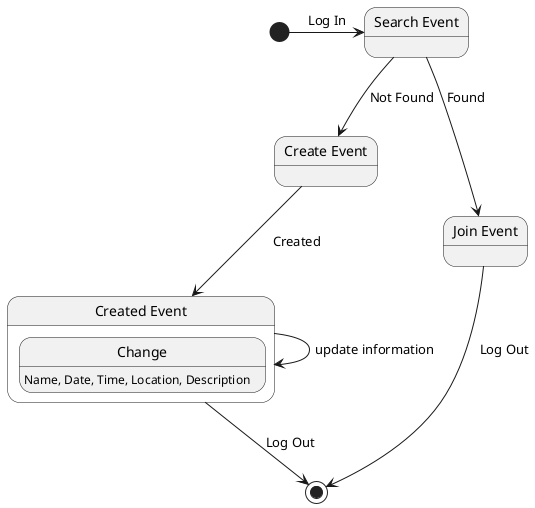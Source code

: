 @startuml

state "Search Event" as State1
state "Create Event" as State2
state "Join Event" as State3
state "Created Event" as State4

[*] -> State1 : Log In
State1 --> State2: Not Found
State1 --> State3: Found
State3 --> [*]: Log Out
State2 --> State4: Created
State4 --> [*]: Log Out

state "Created Event" as State4 {
    Change: Name, Date, Time, Location, Description
    'Change --> State5 : update information
}

State4 --> State4 : update information


@enduml
